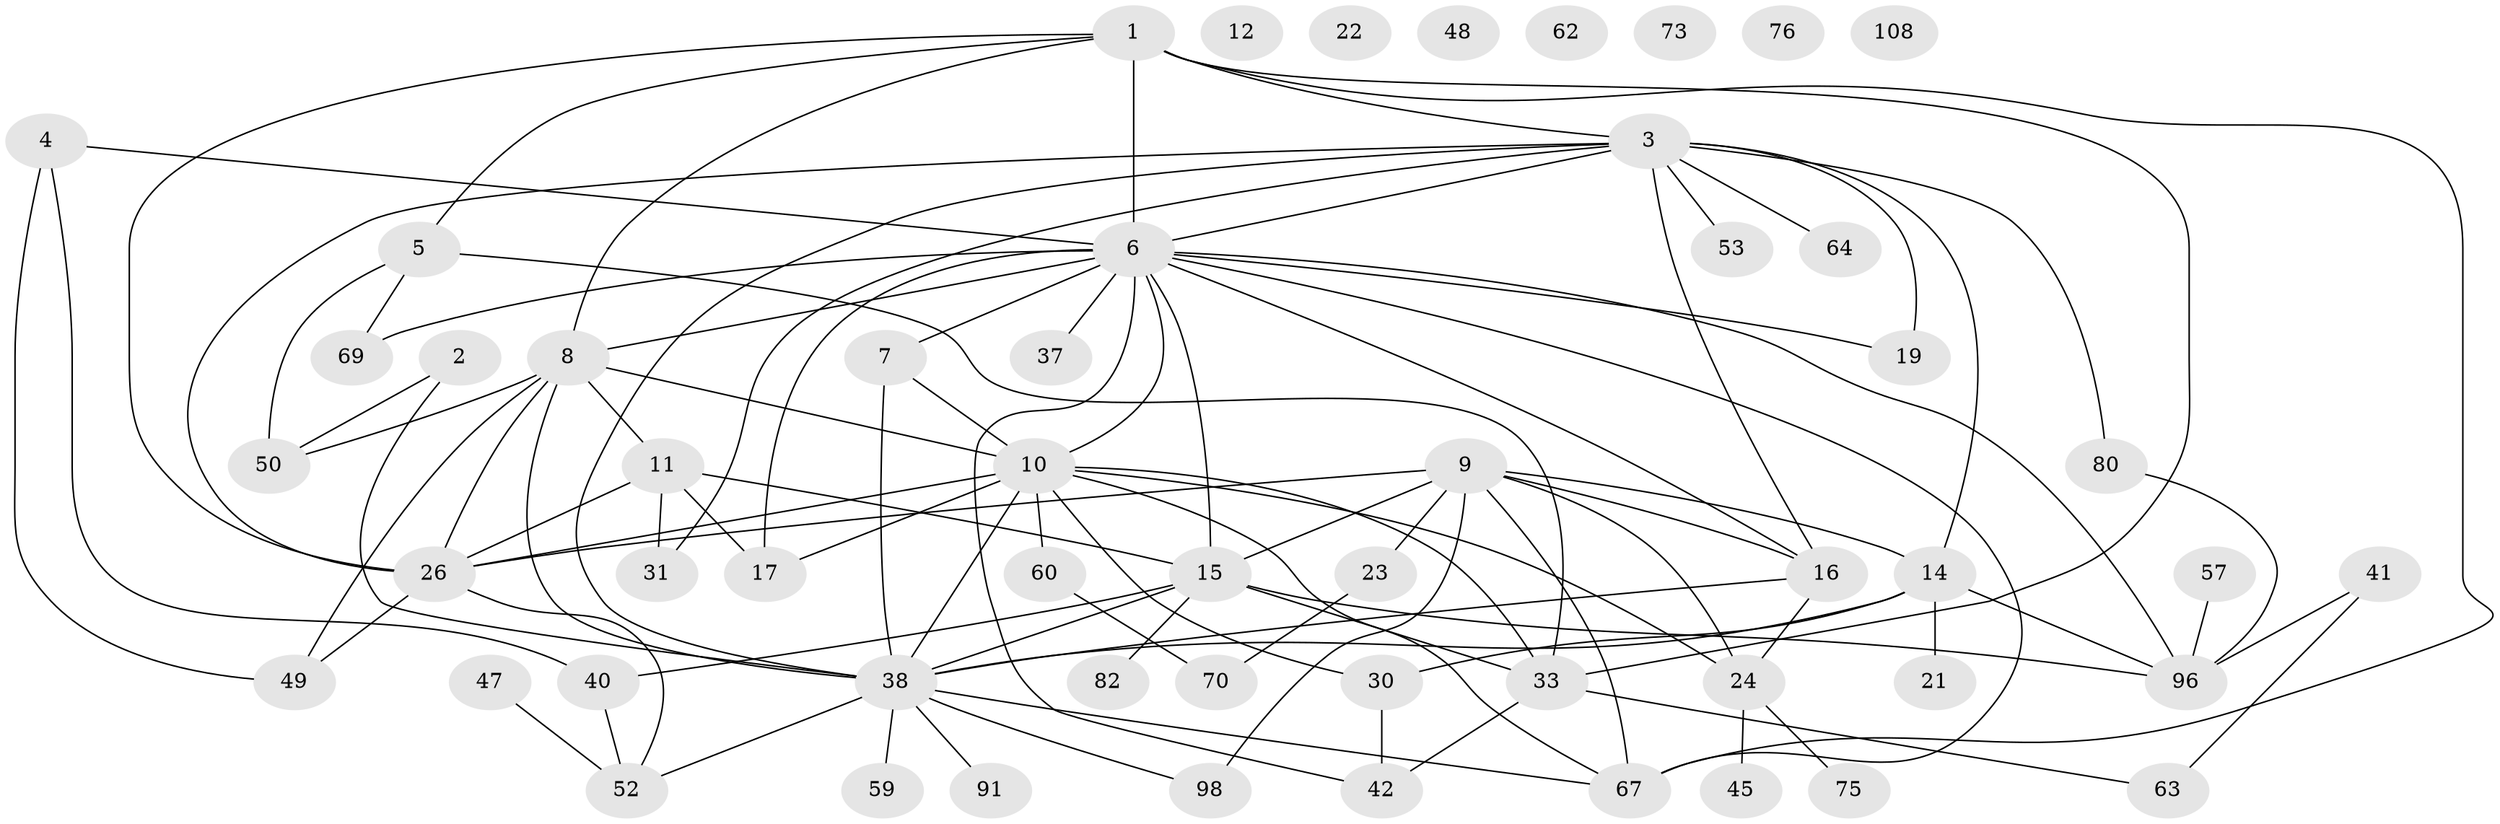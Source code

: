 // original degree distribution, {6: 0.036036036036036036, 2: 0.2072072072072072, 8: 0.036036036036036036, 3: 0.1981981981981982, 4: 0.15315315315315314, 7: 0.009009009009009009, 5: 0.09009009009009009, 0: 0.06306306306306306, 9: 0.009009009009009009, 1: 0.1981981981981982}
// Generated by graph-tools (version 1.1) at 2025/13/03/09/25 04:13:00]
// undirected, 55 vertices, 96 edges
graph export_dot {
graph [start="1"]
  node [color=gray90,style=filled];
  1 [super="+93+94"];
  2;
  3 [super="+29+88+55"];
  4;
  5 [super="+103"];
  6 [super="+13"];
  7 [super="+18"];
  8 [super="+36+83+100"];
  9 [super="+34"];
  10 [super="+78+54+81+25+79"];
  11;
  12;
  14 [super="+90"];
  15 [super="+85"];
  16 [super="+35+20"];
  17;
  19;
  21;
  22;
  23;
  24 [super="+27"];
  26 [super="+65+39"];
  30;
  31 [super="+32"];
  33 [super="+58+74"];
  37;
  38 [super="+87+44"];
  40;
  41;
  42 [super="+51"];
  45;
  47;
  48;
  49;
  50;
  52;
  53;
  57;
  59;
  60 [super="+86"];
  62;
  63;
  64;
  67 [super="+104+84"];
  69;
  70 [super="+95"];
  73;
  75;
  76;
  80 [super="+105"];
  82 [super="+106"];
  91;
  96 [super="+97"];
  98;
  108;
  1 -- 33;
  1 -- 67;
  1 -- 5;
  1 -- 8;
  1 -- 26;
  1 -- 6;
  1 -- 3;
  2 -- 50;
  2 -- 38;
  3 -- 14;
  3 -- 53;
  3 -- 80;
  3 -- 38;
  3 -- 64;
  3 -- 19;
  3 -- 6;
  3 -- 26;
  3 -- 16;
  3 -- 31;
  4 -- 40;
  4 -- 49;
  4 -- 6;
  5 -- 69;
  5 -- 33;
  5 -- 50;
  6 -- 15;
  6 -- 37;
  6 -- 96;
  6 -- 69;
  6 -- 7;
  6 -- 8 [weight=3];
  6 -- 10;
  6 -- 42;
  6 -- 17;
  6 -- 19;
  6 -- 16;
  6 -- 67 [weight=2];
  7 -- 10;
  7 -- 38;
  8 -- 10 [weight=2];
  8 -- 49;
  8 -- 50;
  8 -- 26 [weight=2];
  8 -- 11;
  8 -- 38;
  9 -- 98;
  9 -- 23;
  9 -- 14;
  9 -- 24;
  9 -- 16;
  9 -- 26;
  9 -- 15;
  9 -- 67;
  10 -- 60;
  10 -- 30 [weight=2];
  10 -- 17;
  10 -- 33;
  10 -- 26;
  10 -- 24;
  10 -- 38 [weight=2];
  10 -- 67;
  11 -- 15;
  11 -- 17;
  11 -- 26;
  11 -- 31;
  14 -- 21;
  14 -- 30;
  14 -- 96;
  14 -- 38;
  15 -- 82 [weight=2];
  15 -- 96;
  15 -- 38;
  15 -- 33;
  15 -- 40;
  16 -- 24;
  16 -- 38;
  23 -- 70;
  24 -- 75;
  24 -- 45;
  26 -- 49;
  26 -- 52;
  30 -- 42;
  33 -- 63;
  33 -- 42;
  38 -- 67 [weight=2];
  38 -- 98;
  38 -- 59;
  38 -- 52;
  38 -- 91;
  40 -- 52;
  41 -- 63;
  41 -- 96;
  47 -- 52;
  57 -- 96;
  60 -- 70;
  80 -- 96;
}
